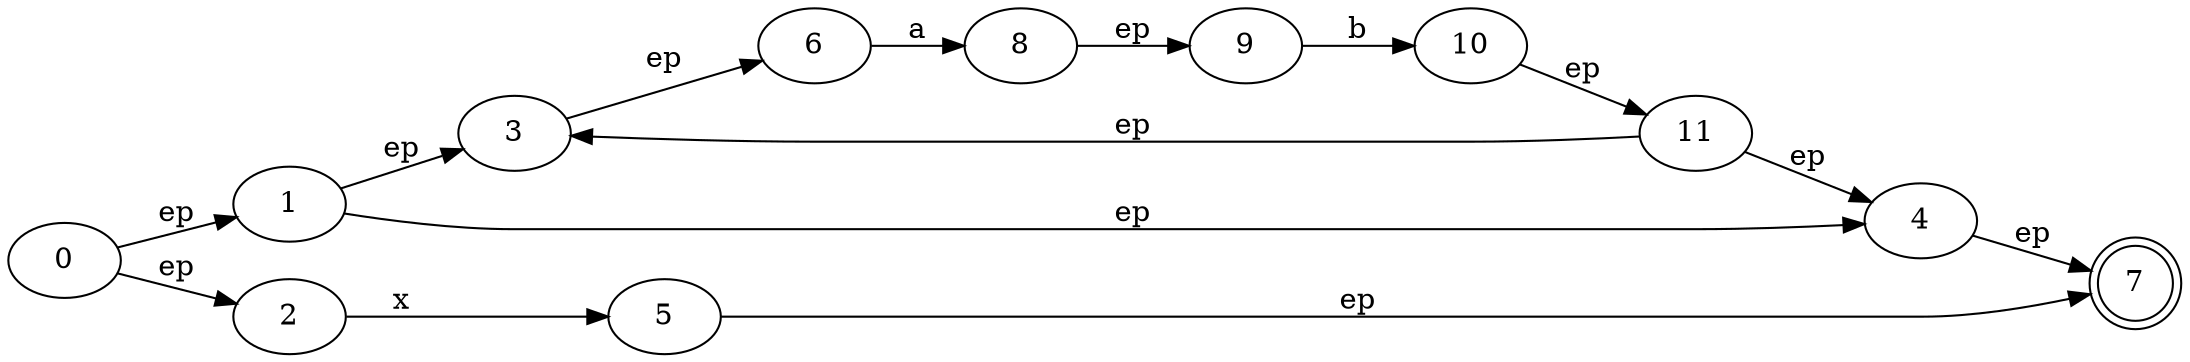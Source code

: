 digraph regex_dfa{
rankdir=LR;
	0 [label=0]
	0-> 1 [label="ep"]
	0-> 2 [label="ep"]
	1 [label=1]
	1-> 3 [label="ep"]
	1-> 4 [label="ep"]
	2 [label=2]
	2-> 5 [label="x"]
	3 [label=3]
	3-> 6 [label="ep"]
	4 [label=4]
	4-> 7 [label="ep"]
	5 [label=5]
	5-> 7 [label="ep"]
	6 [label=6]
	6-> 8 [label="a"]
	 7 [label=7, shape=doublecircle]
	8 [label=8]
	8-> 9 [label="ep"]
	9 [label=9]
	9-> 10 [label="b"]
	10 [label=10]
	10-> 11 [label="ep"]
	11 [label=11]
	11-> 3 [label="ep"]
	11-> 4 [label="ep"]
}

